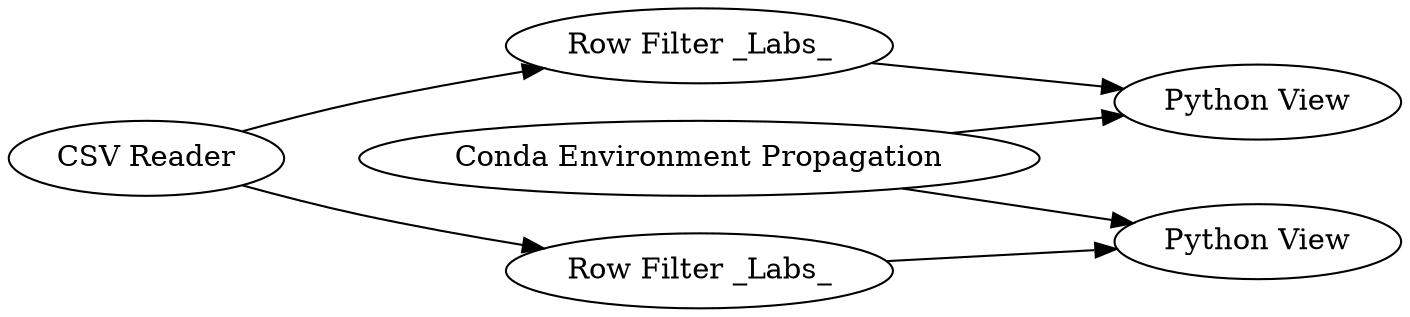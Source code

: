 digraph {
	1 -> 22
	4 -> 5
	22 -> 5
	1 -> 10
	4 -> 21
	10 -> 21
	5 [label="Python View"]
	1 [label="CSV Reader"]
	22 [label="Row Filter _Labs_"]
	4 [label="Conda Environment Propagation"]
	21 [label="Python View"]
	10 [label="Row Filter _Labs_"]
	rankdir=LR
}
